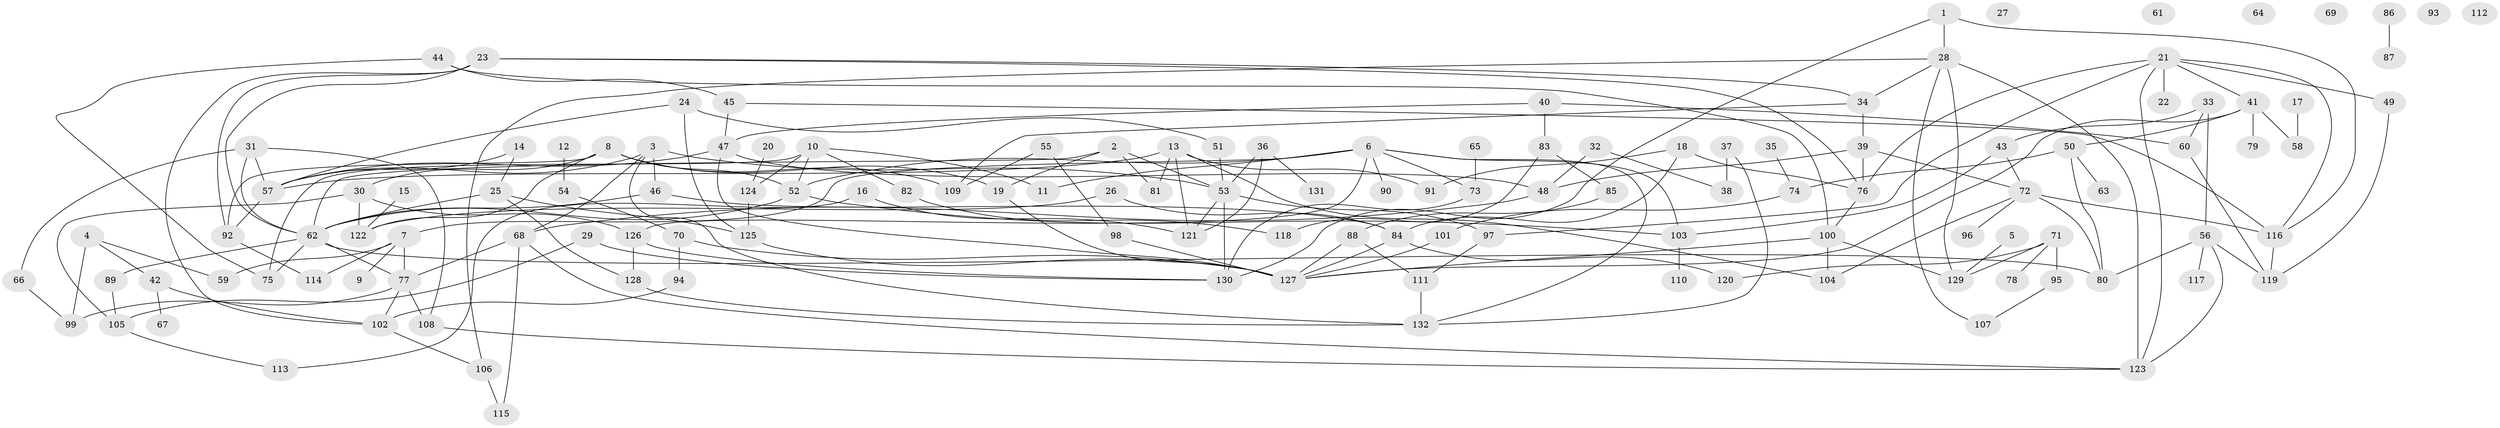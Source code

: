 // coarse degree distribution, {6: 0.08888888888888889, 5: 0.08888888888888889, 9: 0.022222222222222223, 3: 0.12222222222222222, 8: 0.03333333333333333, 7: 0.022222222222222223, 1: 0.15555555555555556, 2: 0.24444444444444444, 10: 0.03333333333333333, 0: 0.06666666666666667, 4: 0.1111111111111111, 11: 0.011111111111111112}
// Generated by graph-tools (version 1.1) at 2025/41/03/06/25 10:41:20]
// undirected, 132 vertices, 203 edges
graph export_dot {
graph [start="1"]
  node [color=gray90,style=filled];
  1;
  2;
  3;
  4;
  5;
  6;
  7;
  8;
  9;
  10;
  11;
  12;
  13;
  14;
  15;
  16;
  17;
  18;
  19;
  20;
  21;
  22;
  23;
  24;
  25;
  26;
  27;
  28;
  29;
  30;
  31;
  32;
  33;
  34;
  35;
  36;
  37;
  38;
  39;
  40;
  41;
  42;
  43;
  44;
  45;
  46;
  47;
  48;
  49;
  50;
  51;
  52;
  53;
  54;
  55;
  56;
  57;
  58;
  59;
  60;
  61;
  62;
  63;
  64;
  65;
  66;
  67;
  68;
  69;
  70;
  71;
  72;
  73;
  74;
  75;
  76;
  77;
  78;
  79;
  80;
  81;
  82;
  83;
  84;
  85;
  86;
  87;
  88;
  89;
  90;
  91;
  92;
  93;
  94;
  95;
  96;
  97;
  98;
  99;
  100;
  101;
  102;
  103;
  104;
  105;
  106;
  107;
  108;
  109;
  110;
  111;
  112;
  113;
  114;
  115;
  116;
  117;
  118;
  119;
  120;
  121;
  122;
  123;
  124;
  125;
  126;
  127;
  128;
  129;
  130;
  131;
  132;
  1 -- 28;
  1 -- 116;
  1 -- 130;
  2 -- 19;
  2 -- 53;
  2 -- 62;
  2 -- 81;
  3 -- 46;
  3 -- 53;
  3 -- 57;
  3 -- 68;
  3 -- 132;
  4 -- 42;
  4 -- 59;
  4 -- 99;
  5 -- 129;
  6 -- 7;
  6 -- 11;
  6 -- 52;
  6 -- 73;
  6 -- 90;
  6 -- 103;
  6 -- 126;
  6 -- 132;
  7 -- 9;
  7 -- 59;
  7 -- 77;
  7 -- 114;
  8 -- 19;
  8 -- 30;
  8 -- 52;
  8 -- 92;
  8 -- 109;
  8 -- 122;
  10 -- 11;
  10 -- 52;
  10 -- 75;
  10 -- 82;
  10 -- 124;
  12 -- 54;
  13 -- 57;
  13 -- 81;
  13 -- 91;
  13 -- 104;
  13 -- 121;
  14 -- 25;
  14 -- 57;
  15 -- 122;
  16 -- 113;
  16 -- 121;
  17 -- 58;
  18 -- 76;
  18 -- 84;
  18 -- 91;
  19 -- 127;
  20 -- 124;
  21 -- 22;
  21 -- 41;
  21 -- 49;
  21 -- 76;
  21 -- 97;
  21 -- 116;
  21 -- 123;
  23 -- 34;
  23 -- 62;
  23 -- 76;
  23 -- 92;
  23 -- 102;
  24 -- 51;
  24 -- 57;
  24 -- 125;
  25 -- 62;
  25 -- 125;
  25 -- 128;
  26 -- 84;
  26 -- 122;
  28 -- 34;
  28 -- 106;
  28 -- 107;
  28 -- 123;
  28 -- 129;
  29 -- 105;
  29 -- 130;
  30 -- 105;
  30 -- 122;
  30 -- 126;
  31 -- 57;
  31 -- 62;
  31 -- 66;
  31 -- 108;
  32 -- 38;
  32 -- 48;
  33 -- 43;
  33 -- 56;
  33 -- 60;
  34 -- 39;
  34 -- 109;
  35 -- 74;
  36 -- 53;
  36 -- 121;
  36 -- 131;
  37 -- 38;
  37 -- 132;
  39 -- 48;
  39 -- 72;
  39 -- 76;
  40 -- 47;
  40 -- 60;
  40 -- 83;
  41 -- 50;
  41 -- 58;
  41 -- 79;
  41 -- 127;
  42 -- 67;
  42 -- 102;
  43 -- 72;
  43 -- 103;
  44 -- 45;
  44 -- 75;
  44 -- 100;
  45 -- 47;
  45 -- 116;
  46 -- 62;
  46 -- 84;
  47 -- 48;
  47 -- 57;
  47 -- 127;
  48 -- 68;
  49 -- 119;
  50 -- 63;
  50 -- 74;
  50 -- 80;
  51 -- 53;
  52 -- 62;
  52 -- 103;
  53 -- 97;
  53 -- 121;
  53 -- 130;
  54 -- 70;
  55 -- 98;
  55 -- 109;
  56 -- 80;
  56 -- 117;
  56 -- 119;
  56 -- 123;
  57 -- 92;
  60 -- 119;
  62 -- 75;
  62 -- 77;
  62 -- 80;
  62 -- 89;
  65 -- 73;
  66 -- 99;
  68 -- 77;
  68 -- 115;
  68 -- 123;
  70 -- 94;
  70 -- 127;
  71 -- 78;
  71 -- 95;
  71 -- 120;
  71 -- 129;
  72 -- 80;
  72 -- 96;
  72 -- 104;
  72 -- 116;
  73 -- 130;
  74 -- 101;
  76 -- 100;
  77 -- 99;
  77 -- 102;
  77 -- 108;
  82 -- 118;
  83 -- 85;
  83 -- 118;
  84 -- 120;
  84 -- 127;
  85 -- 88;
  86 -- 87;
  88 -- 111;
  88 -- 127;
  89 -- 105;
  92 -- 114;
  94 -- 102;
  95 -- 107;
  97 -- 111;
  98 -- 127;
  100 -- 104;
  100 -- 127;
  100 -- 129;
  101 -- 127;
  102 -- 106;
  103 -- 110;
  105 -- 113;
  106 -- 115;
  108 -- 123;
  111 -- 132;
  116 -- 119;
  124 -- 125;
  125 -- 127;
  126 -- 128;
  126 -- 130;
  128 -- 132;
}
